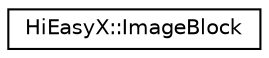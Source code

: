 digraph "Graphical Class Hierarchy"
{
 // LATEX_PDF_SIZE
  edge [fontname="Helvetica",fontsize="10",labelfontname="Helvetica",labelfontsize="10"];
  node [fontname="Helvetica",fontsize="10",shape=record];
  rankdir="LR";
  Node0 [label="HiEasyX::ImageBlock",height=0.2,width=0.4,color="black", fillcolor="white", style="filled",URL="$class_hi_easy_x_1_1_image_block.html",tooltip=" "];
}
